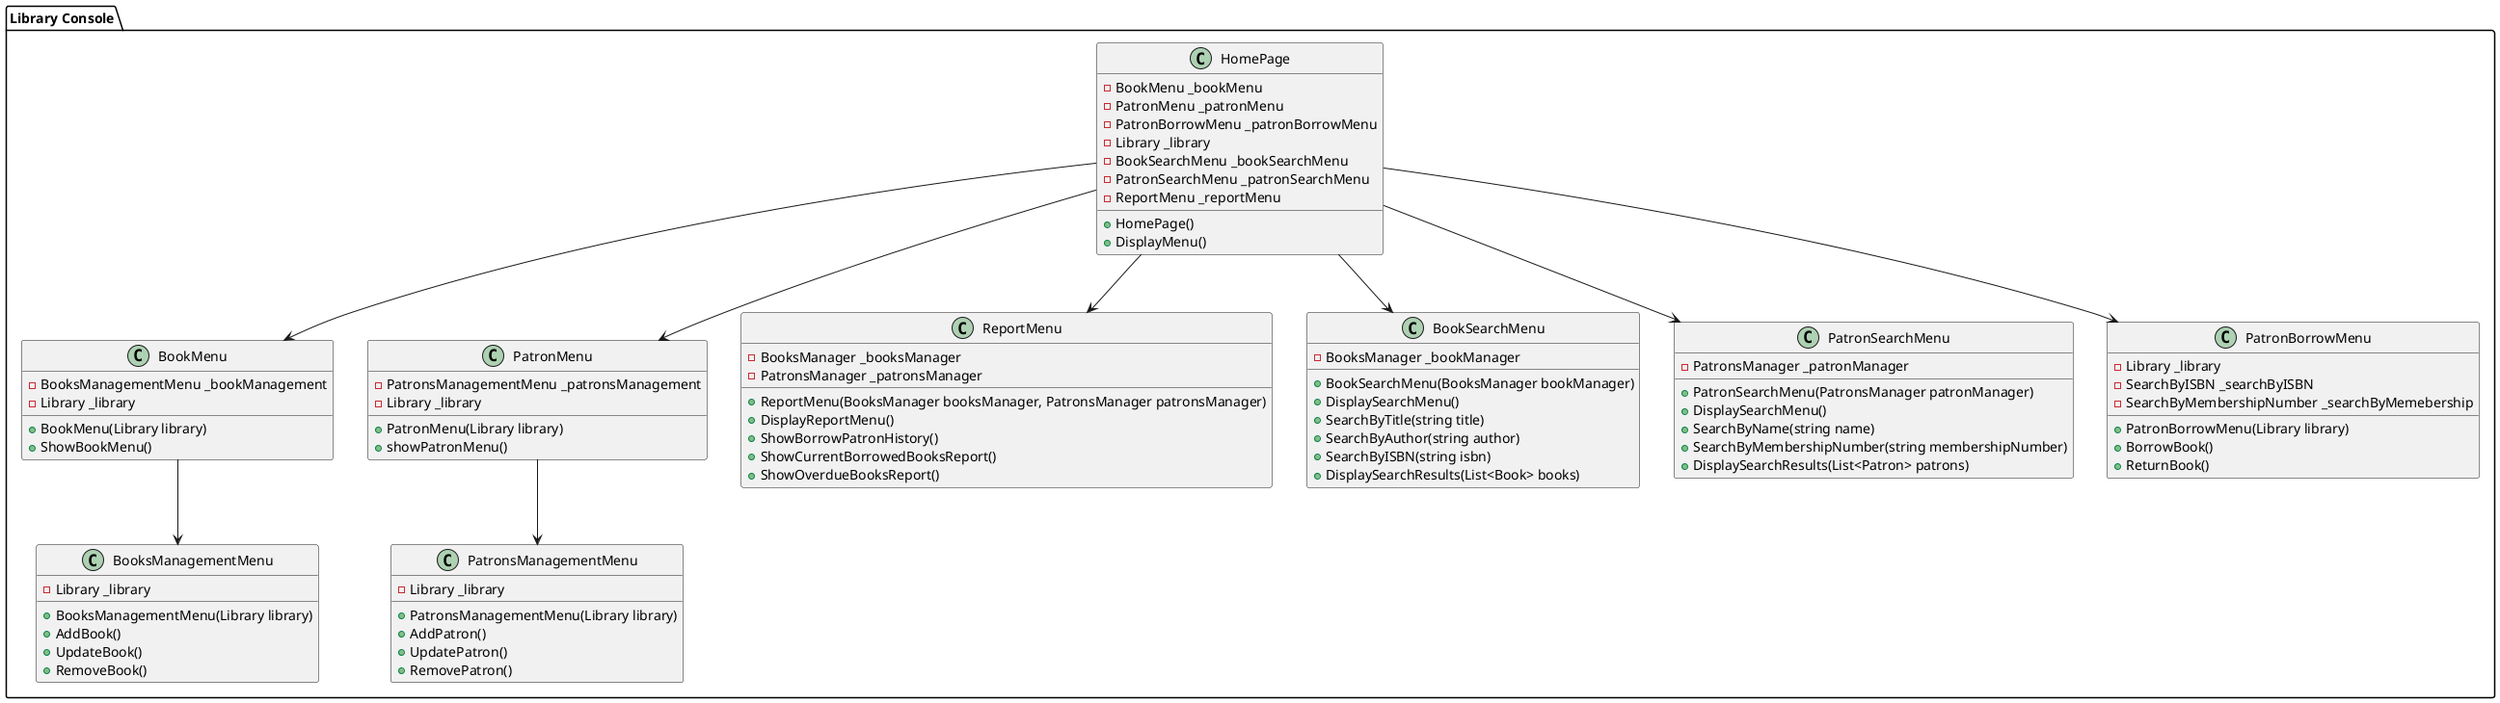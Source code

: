 @startuml Library Console
package "Library Console" {
    class BookMenu {
        - BooksManagementMenu _bookManagement
        - Library _library
        + BookMenu(Library library)
        + ShowBookMenu()
    }

    class BooksManagementMenu {
        - Library _library
        + BooksManagementMenu(Library library)
        + AddBook()
        + UpdateBook()
        + RemoveBook()
    }

    class PatronMenu {
        - PatronsManagementMenu _patronsManagement
        - Library _library
        + PatronMenu(Library library)
        + showPatronMenu()
    }

    class PatronsManagementMenu {
        - Library _library
        + PatronsManagementMenu(Library library)
        + AddPatron()
        + UpdatePatron()
        + RemovePatron()
    }

    class ReportMenu {
        - BooksManager _booksManager
        - PatronsManager _patronsManager
        + ReportMenu(BooksManager booksManager, PatronsManager patronsManager)
        + DisplayReportMenu()
        + ShowBorrowPatronHistory()
        + ShowCurrentBorrowedBooksReport()
        + ShowOverdueBooksReport()
    }

    class BookSearchMenu {
        - BooksManager _bookManager
        + BookSearchMenu(BooksManager bookManager)
        + DisplaySearchMenu()
        + SearchByTitle(string title)
        + SearchByAuthor(string author)
        + SearchByISBN(string isbn)
        + DisplaySearchResults(List<Book> books)
    }

    class PatronSearchMenu {
        - PatronsManager _patronManager
        + PatronSearchMenu(PatronsManager patronManager)
        + DisplaySearchMenu()
        + SearchByName(string name)
        + SearchByMembershipNumber(string membershipNumber)
        + DisplaySearchResults(List<Patron> patrons)
    }
    
    class PatronBorrowMenu {
        - Library _library
        - SearchByISBN _searchByISBN
        - SearchByMembershipNumber _searchByMemebership
        + PatronBorrowMenu(Library library)
        + BorrowBook()
        + ReturnBook()
    }

    class HomePage {
        - BookMenu _bookMenu
        - PatronMenu _patronMenu
        - PatronBorrowMenu _patronBorrowMenu
        - Library _library
        - BookSearchMenu _bookSearchMenu
        - PatronSearchMenu _patronSearchMenu
        - ReportMenu _reportMenu
        + HomePage()
        + DisplayMenu()
    }
}
 
HomePage --> BookMenu 
HomePage --> PatronMenu 
HomePage --> PatronBorrowMenu 
HomePage --> BookSearchMenu 
HomePage --> PatronSearchMenu 
HomePage --> ReportMenu 
BookMenu --> BooksManagementMenu 
PatronMenu --> PatronsManagementMenu 
@enduml
